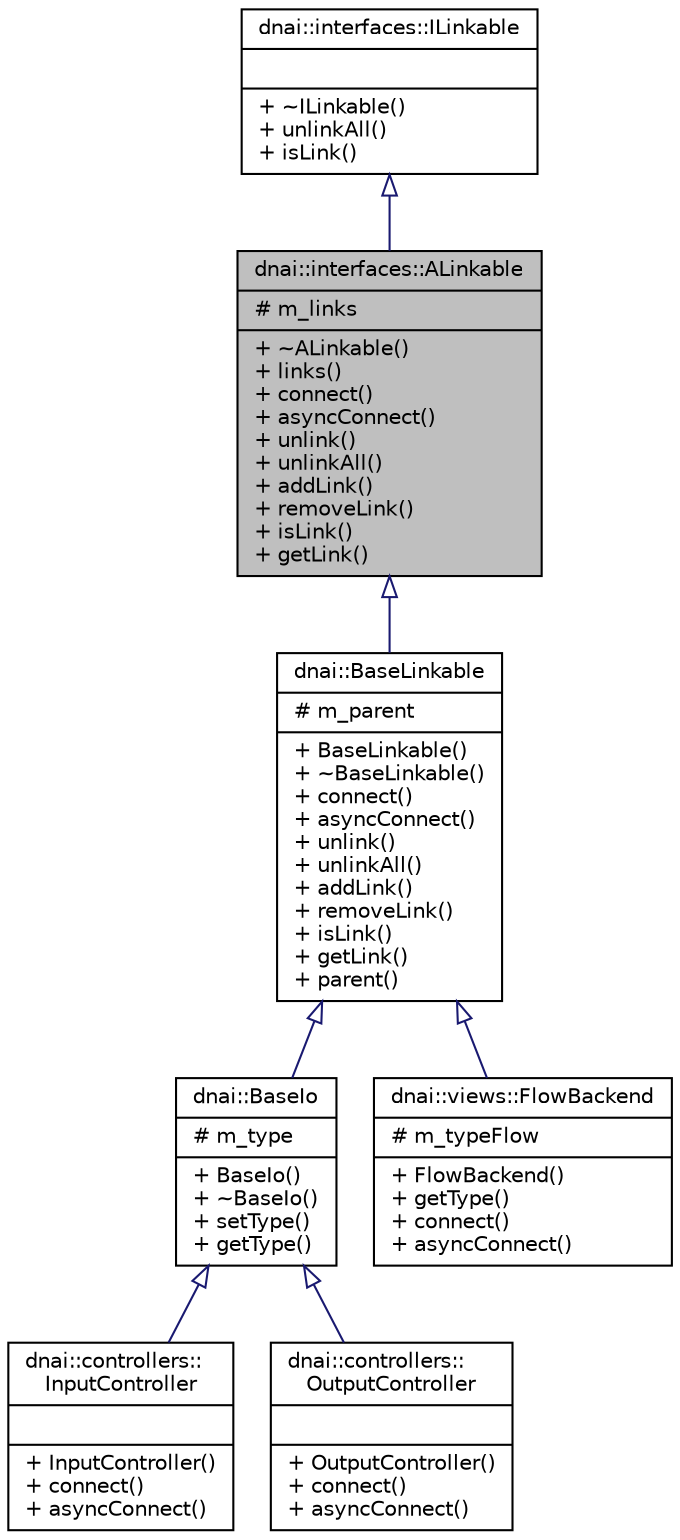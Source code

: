 digraph "dnai::interfaces::ALinkable"
{
  edge [fontname="Helvetica",fontsize="10",labelfontname="Helvetica",labelfontsize="10"];
  node [fontname="Helvetica",fontsize="10",shape=record];
  Node1 [label="{dnai::interfaces::ALinkable\n|# m_links\l|+ ~ALinkable()\l+ links()\l+ connect()\l+ asyncConnect()\l+ unlink()\l+ unlinkAll()\l+ addLink()\l+ removeLink()\l+ isLink()\l+ getLink()\l}",height=0.2,width=0.4,color="black", fillcolor="grey75", style="filled", fontcolor="black"];
  Node2 -> Node1 [dir="back",color="midnightblue",fontsize="10",style="solid",arrowtail="onormal",fontname="Helvetica"];
  Node2 [label="{dnai::interfaces::ILinkable\n||+ ~ILinkable()\l+ unlinkAll()\l+ isLink()\l}",height=0.2,width=0.4,color="black", fillcolor="white", style="filled",URL="$classdnai_1_1interfaces_1_1_i_linkable.html"];
  Node1 -> Node3 [dir="back",color="midnightblue",fontsize="10",style="solid",arrowtail="onormal",fontname="Helvetica"];
  Node3 [label="{dnai::BaseLinkable\n|# m_parent\l|+ BaseLinkable()\l+ ~BaseLinkable()\l+ connect()\l+ asyncConnect()\l+ unlink()\l+ unlinkAll()\l+ addLink()\l+ removeLink()\l+ isLink()\l+ getLink()\l+ parent()\l}",height=0.2,width=0.4,color="black", fillcolor="white", style="filled",URL="$classdnai_1_1_base_linkable.html"];
  Node3 -> Node4 [dir="back",color="midnightblue",fontsize="10",style="solid",arrowtail="onormal",fontname="Helvetica"];
  Node4 [label="{dnai::BaseIo\n|# m_type\l|+ BaseIo()\l+ ~BaseIo()\l+ setType()\l+ getType()\l}",height=0.2,width=0.4,color="black", fillcolor="white", style="filled",URL="$classdnai_1_1_base_io.html"];
  Node4 -> Node5 [dir="back",color="midnightblue",fontsize="10",style="solid",arrowtail="onormal",fontname="Helvetica"];
  Node5 [label="{dnai::controllers::\lInputController\n||+ InputController()\l+ connect()\l+ asyncConnect()\l}",height=0.2,width=0.4,color="black", fillcolor="white", style="filled",URL="$classdnai_1_1controllers_1_1_input_controller.html"];
  Node4 -> Node6 [dir="back",color="midnightblue",fontsize="10",style="solid",arrowtail="onormal",fontname="Helvetica"];
  Node6 [label="{dnai::controllers::\lOutputController\n||+ OutputController()\l+ connect()\l+ asyncConnect()\l}",height=0.2,width=0.4,color="black", fillcolor="white", style="filled",URL="$classdnai_1_1controllers_1_1_output_controller.html"];
  Node3 -> Node7 [dir="back",color="midnightblue",fontsize="10",style="solid",arrowtail="onormal",fontname="Helvetica"];
  Node7 [label="{dnai::views::FlowBackend\n|# m_typeFlow\l|+ FlowBackend()\l+ getType()\l+ connect()\l+ asyncConnect()\l}",height=0.2,width=0.4,color="black", fillcolor="white", style="filled",URL="$classdnai_1_1views_1_1_flow_backend.html"];
}
